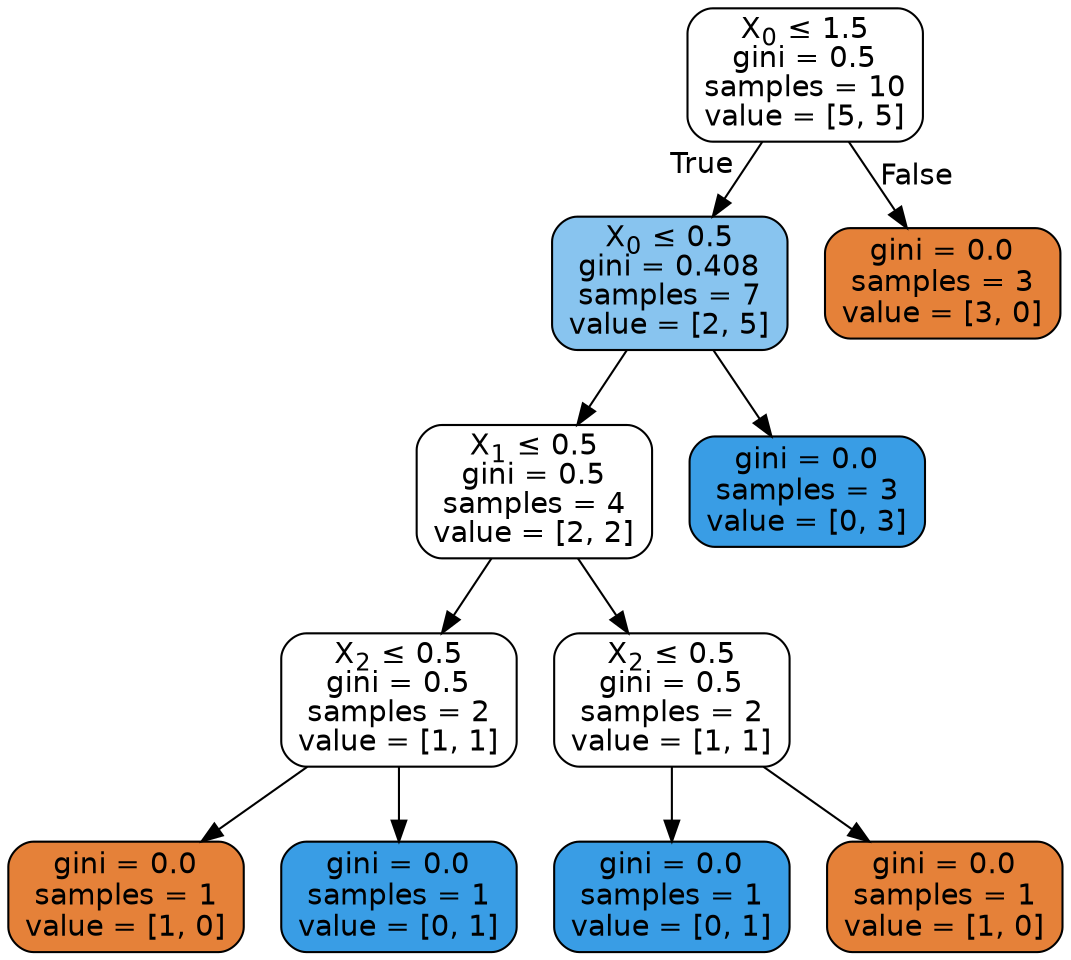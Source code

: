 digraph Tree {
node [shape=box, style="filled, rounded", color="black", fontname=helvetica] ;
edge [fontname=helvetica] ;
0 [label=<X<SUB>0</SUB> &le; 1.5<br/>gini = 0.5<br/>samples = 10<br/>value = [5, 5]>, fillcolor="#e5813900"] ;
1 [label=<X<SUB>0</SUB> &le; 0.5<br/>gini = 0.408<br/>samples = 7<br/>value = [2, 5]>, fillcolor="#399de599"] ;
0 -> 1 [labeldistance=2.5, labelangle=45, headlabel="True"] ;
2 [label=<X<SUB>1</SUB> &le; 0.5<br/>gini = 0.5<br/>samples = 4<br/>value = [2, 2]>, fillcolor="#e5813900"] ;
1 -> 2 ;
3 [label=<X<SUB>2</SUB> &le; 0.5<br/>gini = 0.5<br/>samples = 2<br/>value = [1, 1]>, fillcolor="#e5813900"] ;
2 -> 3 ;
4 [label=<gini = 0.0<br/>samples = 1<br/>value = [1, 0]>, fillcolor="#e58139ff"] ;
3 -> 4 ;
5 [label=<gini = 0.0<br/>samples = 1<br/>value = [0, 1]>, fillcolor="#399de5ff"] ;
3 -> 5 ;
6 [label=<X<SUB>2</SUB> &le; 0.5<br/>gini = 0.5<br/>samples = 2<br/>value = [1, 1]>, fillcolor="#e5813900"] ;
2 -> 6 ;
7 [label=<gini = 0.0<br/>samples = 1<br/>value = [0, 1]>, fillcolor="#399de5ff"] ;
6 -> 7 ;
8 [label=<gini = 0.0<br/>samples = 1<br/>value = [1, 0]>, fillcolor="#e58139ff"] ;
6 -> 8 ;
9 [label=<gini = 0.0<br/>samples = 3<br/>value = [0, 3]>, fillcolor="#399de5ff"] ;
1 -> 9 ;
10 [label=<gini = 0.0<br/>samples = 3<br/>value = [3, 0]>, fillcolor="#e58139ff"] ;
0 -> 10 [labeldistance=2.5, labelangle=-45, headlabel="False"] ;
}